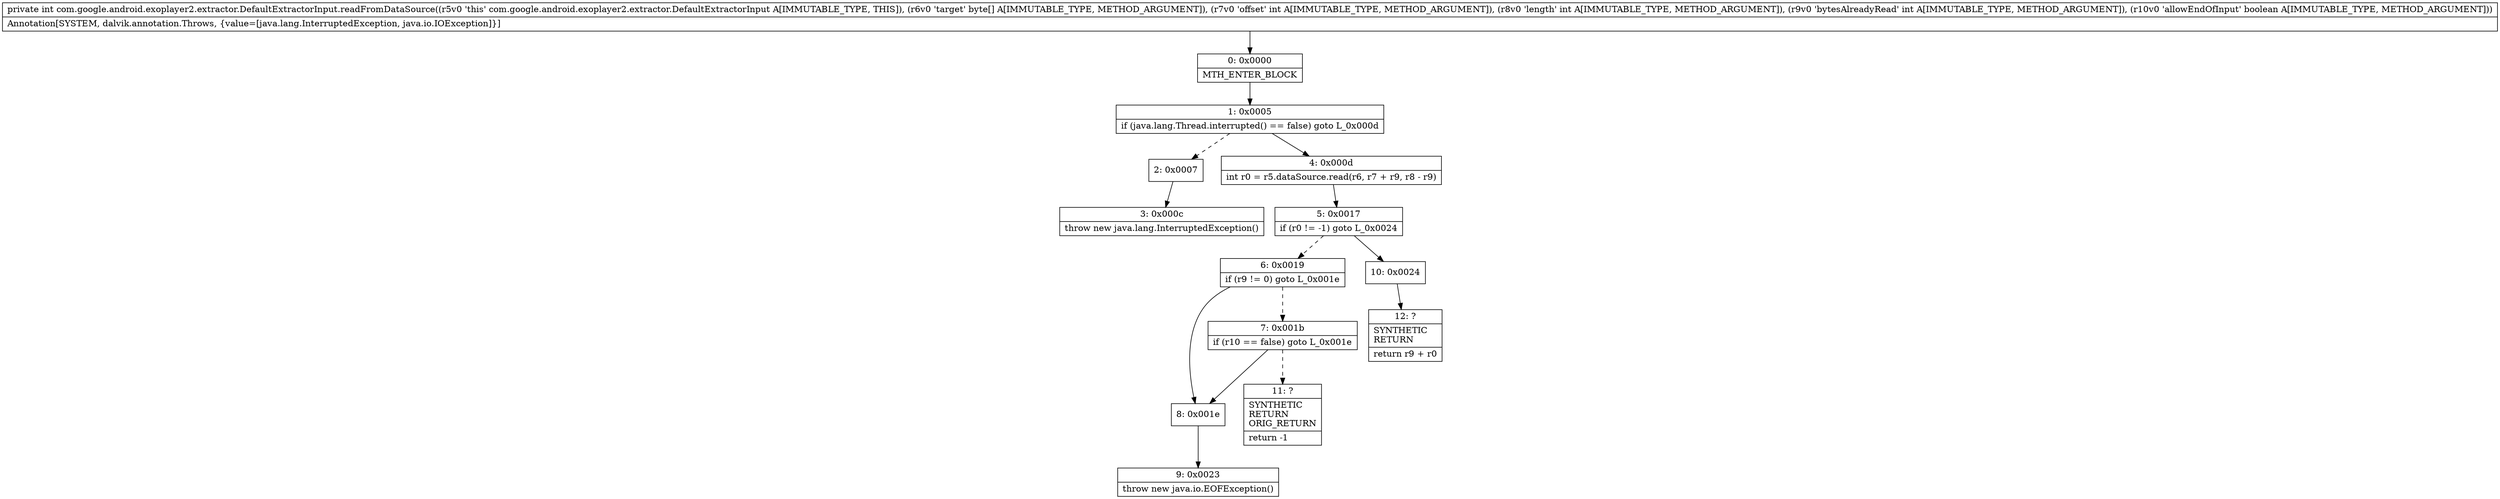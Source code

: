 digraph "CFG forcom.google.android.exoplayer2.extractor.DefaultExtractorInput.readFromDataSource([BIIIZ)I" {
Node_0 [shape=record,label="{0\:\ 0x0000|MTH_ENTER_BLOCK\l}"];
Node_1 [shape=record,label="{1\:\ 0x0005|if (java.lang.Thread.interrupted() == false) goto L_0x000d\l}"];
Node_2 [shape=record,label="{2\:\ 0x0007}"];
Node_3 [shape=record,label="{3\:\ 0x000c|throw new java.lang.InterruptedException()\l}"];
Node_4 [shape=record,label="{4\:\ 0x000d|int r0 = r5.dataSource.read(r6, r7 + r9, r8 \- r9)\l}"];
Node_5 [shape=record,label="{5\:\ 0x0017|if (r0 != \-1) goto L_0x0024\l}"];
Node_6 [shape=record,label="{6\:\ 0x0019|if (r9 != 0) goto L_0x001e\l}"];
Node_7 [shape=record,label="{7\:\ 0x001b|if (r10 == false) goto L_0x001e\l}"];
Node_8 [shape=record,label="{8\:\ 0x001e}"];
Node_9 [shape=record,label="{9\:\ 0x0023|throw new java.io.EOFException()\l}"];
Node_10 [shape=record,label="{10\:\ 0x0024}"];
Node_11 [shape=record,label="{11\:\ ?|SYNTHETIC\lRETURN\lORIG_RETURN\l|return \-1\l}"];
Node_12 [shape=record,label="{12\:\ ?|SYNTHETIC\lRETURN\l|return r9 + r0\l}"];
MethodNode[shape=record,label="{private int com.google.android.exoplayer2.extractor.DefaultExtractorInput.readFromDataSource((r5v0 'this' com.google.android.exoplayer2.extractor.DefaultExtractorInput A[IMMUTABLE_TYPE, THIS]), (r6v0 'target' byte[] A[IMMUTABLE_TYPE, METHOD_ARGUMENT]), (r7v0 'offset' int A[IMMUTABLE_TYPE, METHOD_ARGUMENT]), (r8v0 'length' int A[IMMUTABLE_TYPE, METHOD_ARGUMENT]), (r9v0 'bytesAlreadyRead' int A[IMMUTABLE_TYPE, METHOD_ARGUMENT]), (r10v0 'allowEndOfInput' boolean A[IMMUTABLE_TYPE, METHOD_ARGUMENT]))  | Annotation[SYSTEM, dalvik.annotation.Throws, \{value=[java.lang.InterruptedException, java.io.IOException]\}]\l}"];
MethodNode -> Node_0;
Node_0 -> Node_1;
Node_1 -> Node_2[style=dashed];
Node_1 -> Node_4;
Node_2 -> Node_3;
Node_4 -> Node_5;
Node_5 -> Node_6[style=dashed];
Node_5 -> Node_10;
Node_6 -> Node_7[style=dashed];
Node_6 -> Node_8;
Node_7 -> Node_8;
Node_7 -> Node_11[style=dashed];
Node_8 -> Node_9;
Node_10 -> Node_12;
}

